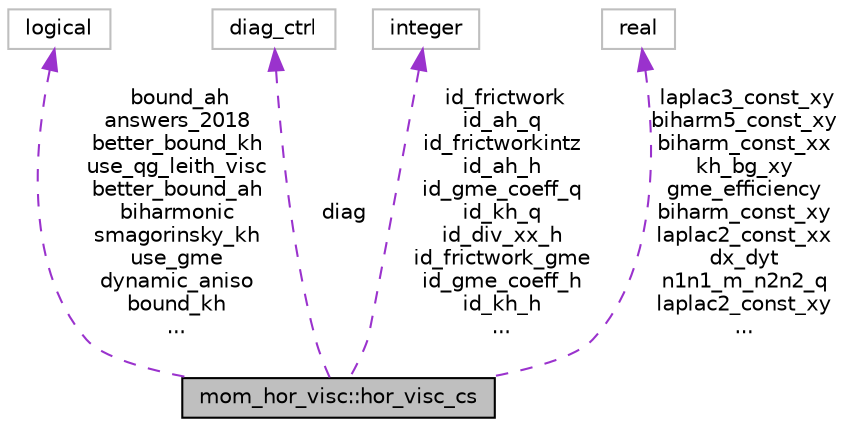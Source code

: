 digraph "mom_hor_visc::hor_visc_cs"
{
 // INTERACTIVE_SVG=YES
 // LATEX_PDF_SIZE
  edge [fontname="Helvetica",fontsize="10",labelfontname="Helvetica",labelfontsize="10"];
  node [fontname="Helvetica",fontsize="10",shape=record];
  Node1 [label="mom_hor_visc::hor_visc_cs",height=0.2,width=0.4,color="black", fillcolor="grey75", style="filled", fontcolor="black",tooltip="Control structure for horizontal viscosity."];
  Node2 -> Node1 [dir="back",color="darkorchid3",fontsize="10",style="dashed",label=" bound_ah\nanswers_2018\nbetter_bound_kh\nuse_qg_leith_visc\nbetter_bound_ah\nbiharmonic\nsmagorinsky_kh\nuse_gme\ndynamic_aniso\nbound_kh\n..." ,fontname="Helvetica"];
  Node2 [label="logical",height=0.2,width=0.4,color="grey75", fillcolor="white", style="filled",tooltip=" "];
  Node3 -> Node1 [dir="back",color="darkorchid3",fontsize="10",style="dashed",label=" diag" ,fontname="Helvetica"];
  Node3 [label="diag_ctrl",height=0.2,width=0.4,color="grey75", fillcolor="white", style="filled",tooltip=" "];
  Node4 -> Node1 [dir="back",color="darkorchid3",fontsize="10",style="dashed",label=" id_frictwork\nid_ah_q\nid_frictworkintz\nid_ah_h\nid_gme_coeff_q\nid_kh_q\nid_div_xx_h\nid_frictwork_gme\nid_gme_coeff_h\nid_kh_h\n..." ,fontname="Helvetica"];
  Node4 [label="integer",height=0.2,width=0.4,color="grey75", fillcolor="white", style="filled",tooltip=" "];
  Node5 -> Node1 [dir="back",color="darkorchid3",fontsize="10",style="dashed",label=" laplac3_const_xy\nbiharm5_const_xy\nbiharm_const_xx\nkh_bg_xy\ngme_efficiency\nbiharm_const_xy\nlaplac2_const_xx\ndx_dyt\nn1n1_m_n2n2_q\nlaplac2_const_xy\n..." ,fontname="Helvetica"];
  Node5 [label="real",height=0.2,width=0.4,color="grey75", fillcolor="white", style="filled",tooltip=" "];
}
